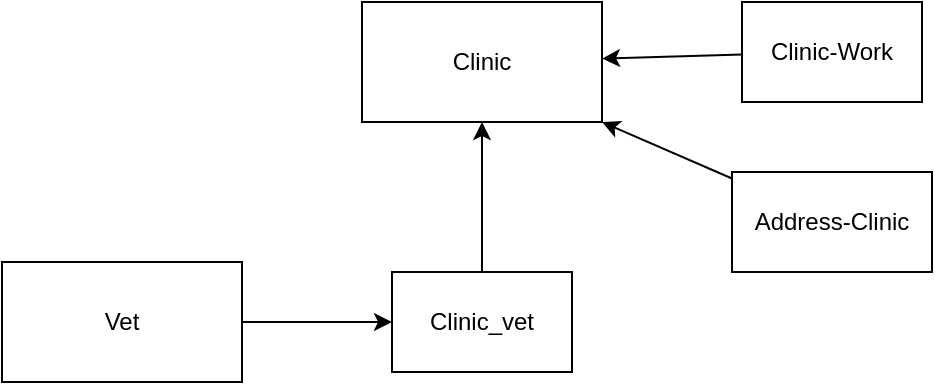 <mxfile>
    <diagram id="aHCTafIHXrXhT-4M8ec8" name="Página-1">
        <mxGraphModel dx="987" dy="390" grid="1" gridSize="10" guides="1" tooltips="1" connect="1" arrows="1" fold="1" page="1" pageScale="1" pageWidth="827" pageHeight="1169" math="0" shadow="0">
            <root>
                <mxCell id="0"/>
                <mxCell id="1" parent="0"/>
                <mxCell id="2" value="Clinic" style="rounded=0;whiteSpace=wrap;html=1;" vertex="1" parent="1">
                    <mxGeometry x="280" y="80" width="120" height="60" as="geometry"/>
                </mxCell>
                <mxCell id="4" style="edgeStyle=none;html=1;entryX=1;entryY=1;entryDx=0;entryDy=0;" edge="1" parent="1" source="3" target="2">
                    <mxGeometry relative="1" as="geometry"/>
                </mxCell>
                <mxCell id="3" value="Address-Clinic" style="rounded=0;whiteSpace=wrap;html=1;" vertex="1" parent="1">
                    <mxGeometry x="465" y="165" width="100" height="50" as="geometry"/>
                </mxCell>
                <mxCell id="13" style="edgeStyle=none;html=1;" edge="1" parent="1" source="7" target="2">
                    <mxGeometry relative="1" as="geometry"/>
                </mxCell>
                <mxCell id="7" value="Clinic-Work" style="rounded=0;whiteSpace=wrap;html=1;" vertex="1" parent="1">
                    <mxGeometry x="470" y="80" width="90" height="50" as="geometry"/>
                </mxCell>
                <mxCell id="9" style="edgeStyle=none;html=1;entryX=0.5;entryY=1;entryDx=0;entryDy=0;" edge="1" parent="1" source="8" target="2">
                    <mxGeometry relative="1" as="geometry"/>
                </mxCell>
                <mxCell id="8" value="Clinic_vet&lt;br&gt;" style="rounded=0;whiteSpace=wrap;html=1;" vertex="1" parent="1">
                    <mxGeometry x="295" y="215" width="90" height="50" as="geometry"/>
                </mxCell>
                <mxCell id="12" style="edgeStyle=none;html=1;entryX=0;entryY=0.5;entryDx=0;entryDy=0;" edge="1" parent="1" source="11" target="8">
                    <mxGeometry relative="1" as="geometry"/>
                </mxCell>
                <mxCell id="11" value="Vet" style="rounded=0;whiteSpace=wrap;html=1;" vertex="1" parent="1">
                    <mxGeometry x="100" y="210" width="120" height="60" as="geometry"/>
                </mxCell>
            </root>
        </mxGraphModel>
    </diagram>
</mxfile>